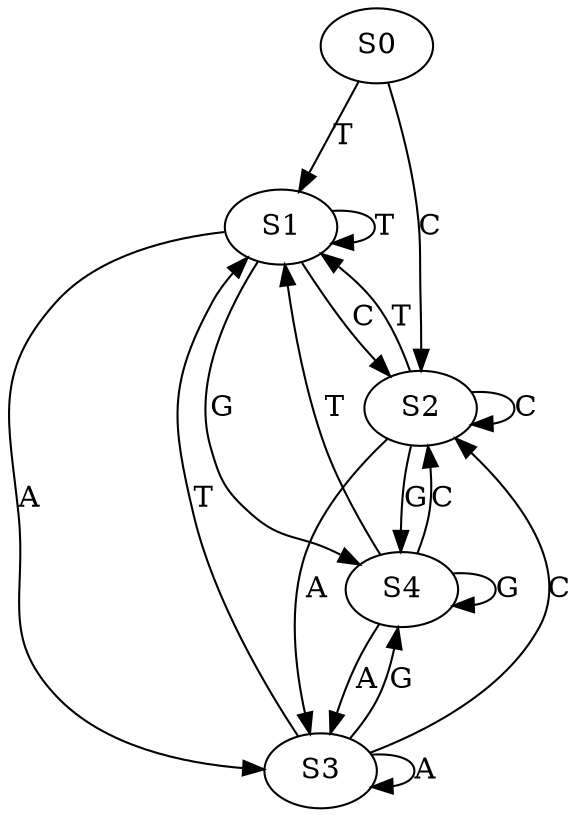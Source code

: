 strict digraph  {
	S0 -> S1 [ label = T ];
	S0 -> S2 [ label = C ];
	S1 -> S3 [ label = A ];
	S1 -> S4 [ label = G ];
	S1 -> S2 [ label = C ];
	S1 -> S1 [ label = T ];
	S2 -> S1 [ label = T ];
	S2 -> S3 [ label = A ];
	S2 -> S4 [ label = G ];
	S2 -> S2 [ label = C ];
	S3 -> S4 [ label = G ];
	S3 -> S1 [ label = T ];
	S3 -> S3 [ label = A ];
	S3 -> S2 [ label = C ];
	S4 -> S1 [ label = T ];
	S4 -> S3 [ label = A ];
	S4 -> S4 [ label = G ];
	S4 -> S2 [ label = C ];
}
